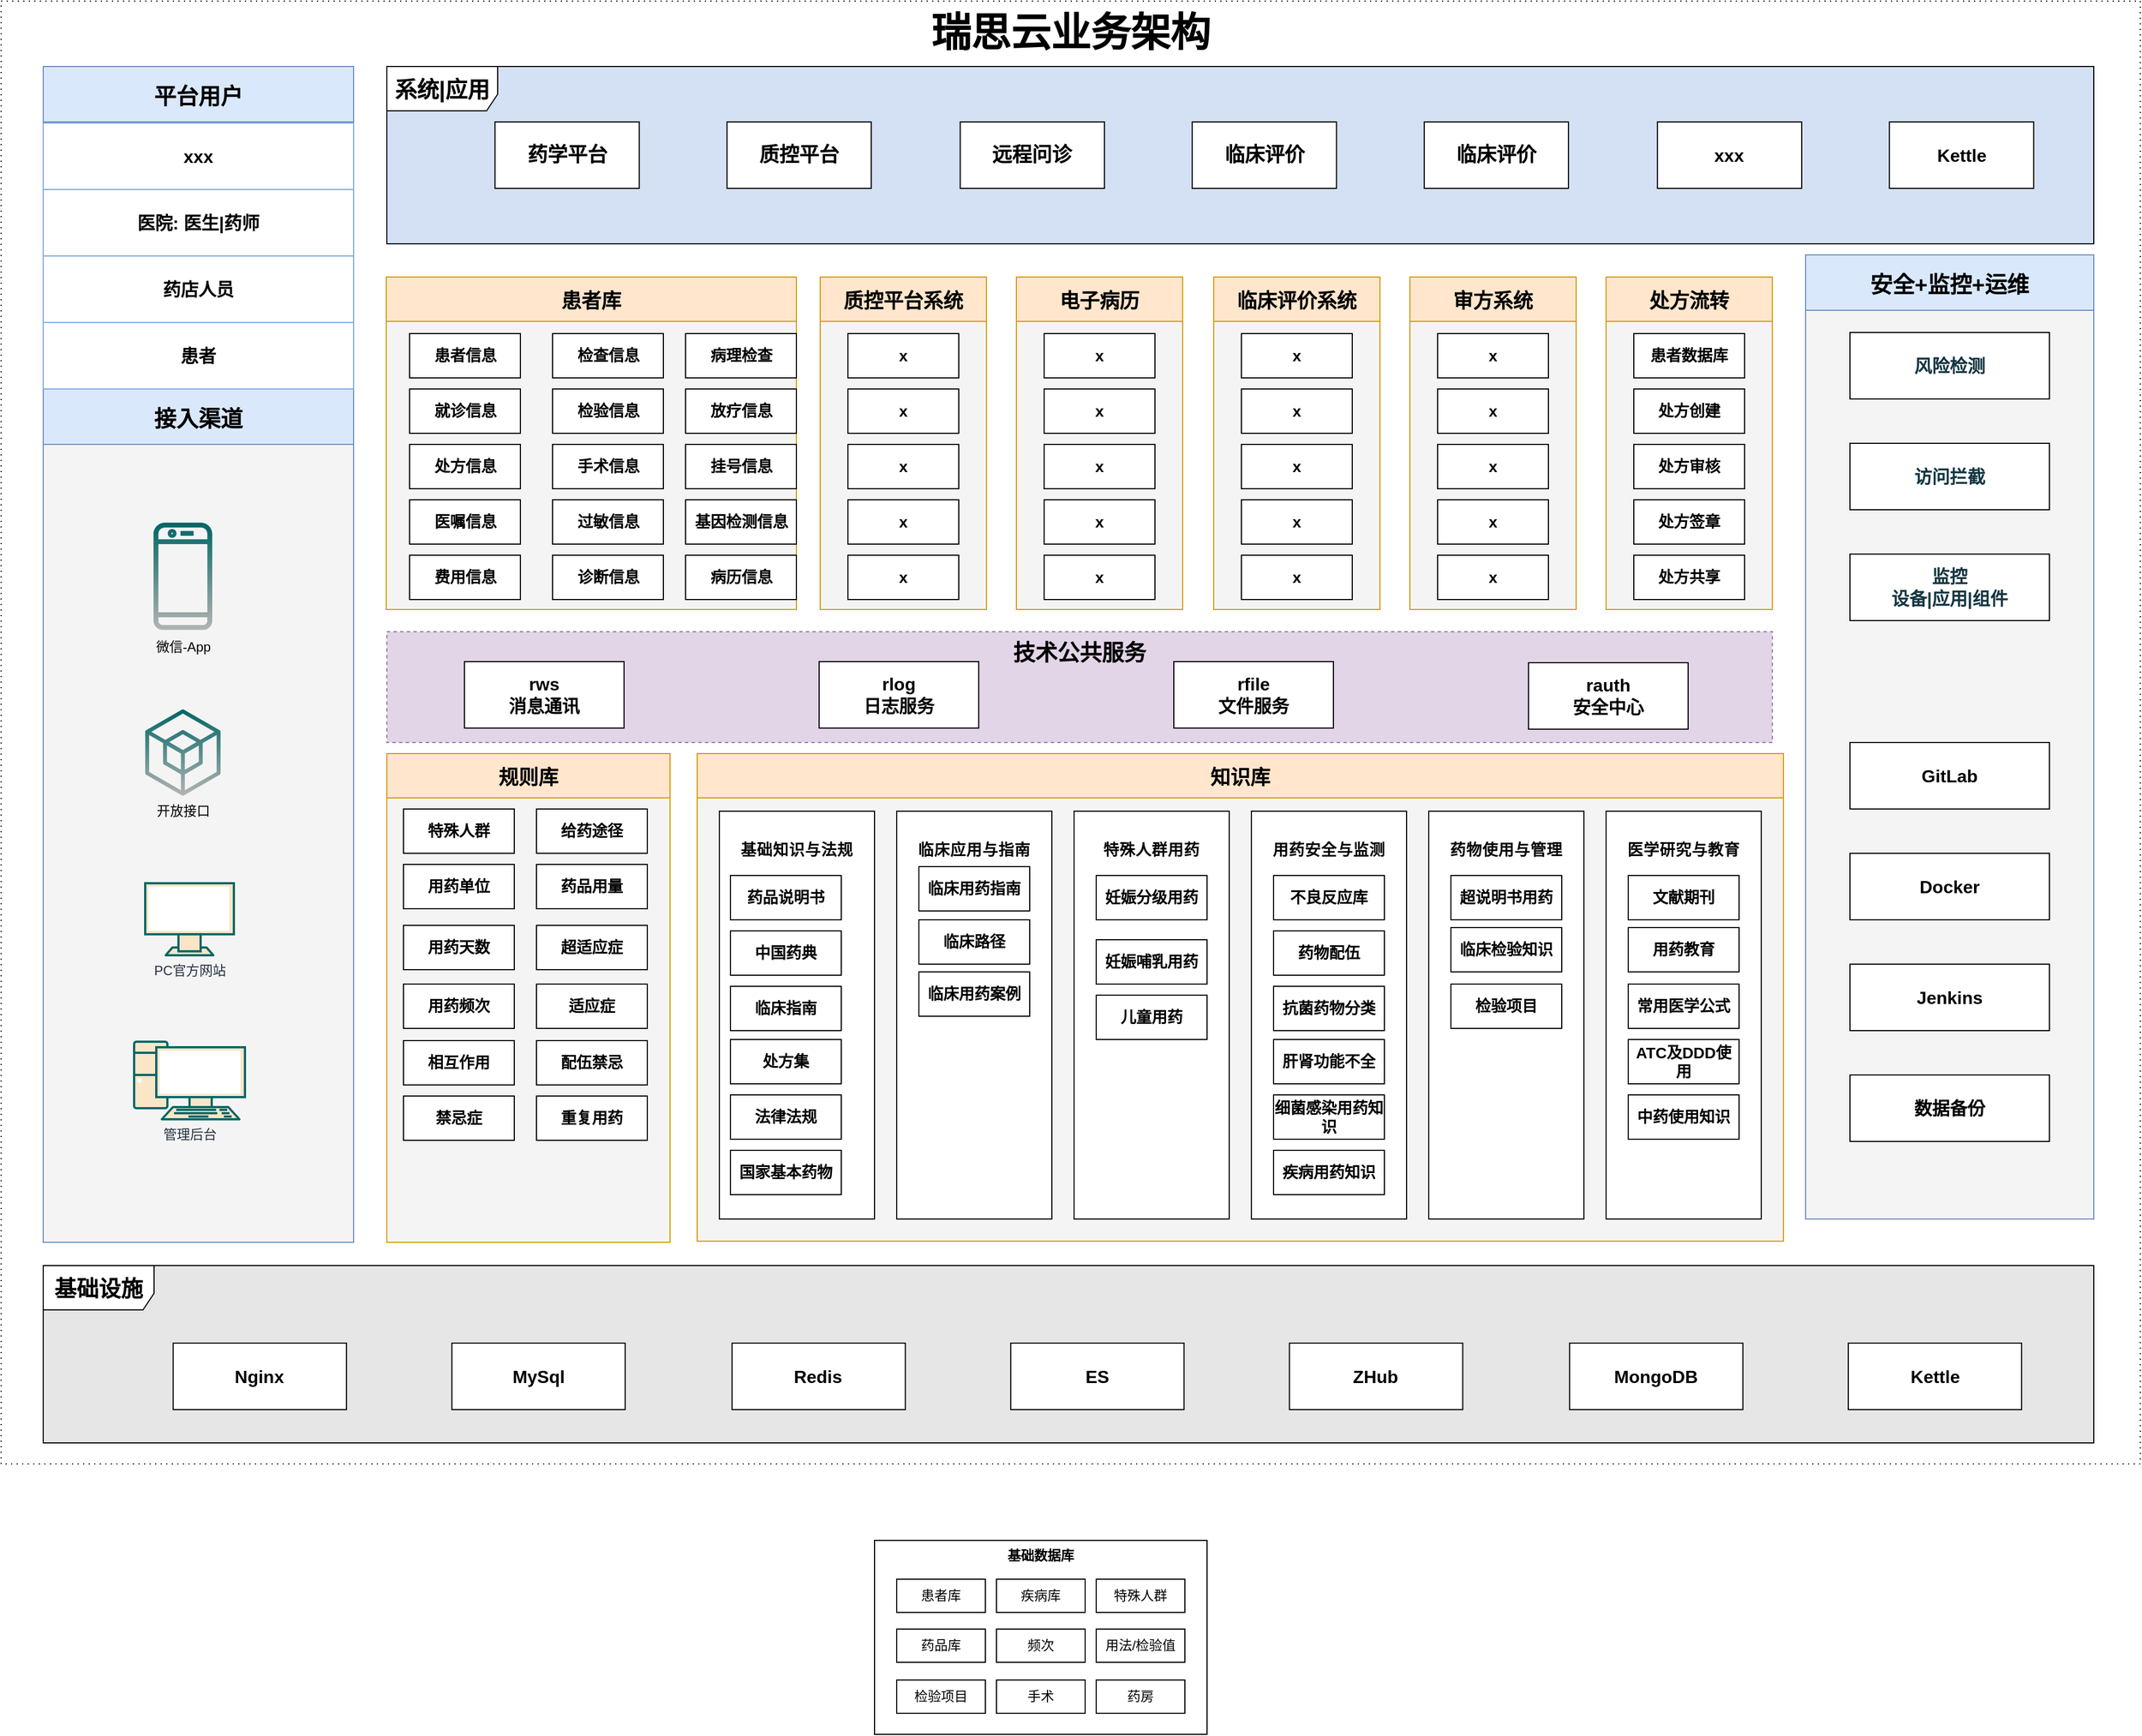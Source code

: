 <mxfile version="24.7.7">
  <diagram name="第 1 页" id="gpIHLKLEVWWJSvzPu31k">
    <mxGraphModel dx="870" dy="1195" grid="1" gridSize="10" guides="1" tooltips="1" connect="1" arrows="1" fold="1" page="1" pageScale="1" pageWidth="827" pageHeight="1169" math="0" shadow="0">
      <root>
        <mxCell id="0" />
        <mxCell id="1" parent="0" />
        <mxCell id="-22HzztCrq7GmQZzHRGp-93" value="" style="group" parent="1" vertex="1" connectable="0">
          <mxGeometry x="970" y="80" width="1930" height="1560" as="geometry" />
        </mxCell>
        <mxCell id="3K_oNV2d-IeETJ5J5liT-1" value="瑞思云业务架构" style="whiteSpace=wrap;html=1;fontSize=36;verticalAlign=top;dashed=1;dashPattern=1 4;fontStyle=1" parent="-22HzztCrq7GmQZzHRGp-93" vertex="1">
          <mxGeometry width="1930" height="1320" as="geometry" />
        </mxCell>
        <UserObject label="接入渠道" link="https://baidu.com" id="7oQJ4bdG35kOt4FpmPfC-34">
          <mxCell style="swimlane;fontSize=20;align=center;swimlaneFillColor=#f4f4f4;fillColor=#dae8fc;collapsible=0;startSize=50;strokeColor=#6c8ebf;fontStyle=1;container=0;" parent="-22HzztCrq7GmQZzHRGp-93" vertex="1">
            <mxGeometry x="38" y="350" width="280" height="770" as="geometry" />
          </mxCell>
        </UserObject>
        <mxCell id="7oQJ4bdG35kOt4FpmPfC-38" value="&lt;span style=&quot;color: rgb(35 , 47 , 62)&quot;&gt;管理后台&lt;/span&gt;" style="verticalAlign=top;verticalLabelPosition=bottom;labelPosition=center;align=center;html=1;outlineConnect=0;fillColor=#FAE5C7;strokeColor=#006666;gradientDirection=north;strokeWidth=2;shape=mxgraph.networks.pc;fontColor=#143642;" parent="7oQJ4bdG35kOt4FpmPfC-34" vertex="1">
          <mxGeometry x="82" y="589" width="100" height="70" as="geometry" />
        </mxCell>
        <mxCell id="7oQJ4bdG35kOt4FpmPfC-37" value="&lt;span style=&quot;color: rgb(35 , 47 , 62)&quot;&gt;PC官方网站&lt;/span&gt;" style="verticalAlign=top;verticalLabelPosition=bottom;labelPosition=center;align=center;html=1;outlineConnect=0;fillColor=#FAE5C7;strokeColor=#006666;gradientDirection=north;strokeWidth=2;shape=mxgraph.networks.monitor;fontColor=#143642;" parent="7oQJ4bdG35kOt4FpmPfC-34" vertex="1">
          <mxGeometry x="92" y="446" width="80" height="65" as="geometry" />
        </mxCell>
        <mxCell id="7oQJ4bdG35kOt4FpmPfC-36" value="开放接口" style="outlineConnect=0;fillColor=#006666;strokeColor=#666666;dashed=0;verticalLabelPosition=bottom;verticalAlign=top;align=center;html=1;fontSize=12;fontStyle=0;aspect=fixed;pointerEvents=1;shape=mxgraph.aws4.external_sdk;labelBackgroundColor=none;gradientColor=#b3b3b3;" parent="7oQJ4bdG35kOt4FpmPfC-34" vertex="1">
          <mxGeometry x="92" y="289" width="68" height="78" as="geometry" />
        </mxCell>
        <mxCell id="7oQJ4bdG35kOt4FpmPfC-35" value="微信-App" style="outlineConnect=0;strokeColor=#006666;fillColor=#006666;dashed=0;verticalLabelPosition=bottom;verticalAlign=top;align=center;fontSize=12;fontStyle=0;shape=mxgraph.aws4.mobile_client;labelBackgroundColor=none;html=1;gradientColor=#b3b3b3;" parent="7oQJ4bdG35kOt4FpmPfC-34" vertex="1">
          <mxGeometry x="99.5" y="119" width="53" height="100" as="geometry" />
        </mxCell>
        <UserObject label="基础数据库" id="3K_oNV2d-IeETJ5J5liT-101">
          <mxCell style="whiteSpace=wrap;html=1;fontStyle=1;verticalAlign=top;movable=1;resizable=1;rotatable=1;deletable=1;editable=1;locked=0;connectable=1;container=0;" parent="-22HzztCrq7GmQZzHRGp-93" vertex="1">
            <mxGeometry x="788" y="1389" width="300" height="175" as="geometry" />
          </mxCell>
        </UserObject>
        <UserObject label="药品库" id="3K_oNV2d-IeETJ5J5liT-102">
          <mxCell style="whiteSpace=wrap;html=1;movable=1;resizable=1;rotatable=1;deletable=1;editable=1;locked=0;connectable=1;container=0;" parent="-22HzztCrq7GmQZzHRGp-93" vertex="1">
            <mxGeometry x="808" y="1469" width="80" height="30" as="geometry" />
          </mxCell>
        </UserObject>
        <UserObject label="频次" id="3K_oNV2d-IeETJ5J5liT-103">
          <mxCell style="whiteSpace=wrap;html=1;movable=1;resizable=1;rotatable=1;deletable=1;editable=1;locked=0;connectable=1;container=0;" parent="-22HzztCrq7GmQZzHRGp-93" vertex="1">
            <mxGeometry x="898" y="1469" width="80" height="30" as="geometry" />
          </mxCell>
        </UserObject>
        <UserObject label="用法/检验值" id="3K_oNV2d-IeETJ5J5liT-104">
          <mxCell style="whiteSpace=wrap;html=1;movable=1;resizable=1;rotatable=1;deletable=1;editable=1;locked=0;connectable=1;container=0;" parent="-22HzztCrq7GmQZzHRGp-93" vertex="1">
            <mxGeometry x="988" y="1469" width="80" height="30" as="geometry" />
          </mxCell>
        </UserObject>
        <UserObject label="检验项目" id="3K_oNV2d-IeETJ5J5liT-105">
          <mxCell style="whiteSpace=wrap;html=1;movable=1;resizable=1;rotatable=1;deletable=1;editable=1;locked=0;connectable=1;container=0;" parent="-22HzztCrq7GmQZzHRGp-93" vertex="1">
            <mxGeometry x="808" y="1515" width="80" height="30" as="geometry" />
          </mxCell>
        </UserObject>
        <UserObject label="手术" id="3K_oNV2d-IeETJ5J5liT-106">
          <mxCell style="whiteSpace=wrap;html=1;movable=1;resizable=1;rotatable=1;deletable=1;editable=1;locked=0;connectable=1;container=0;" parent="-22HzztCrq7GmQZzHRGp-93" vertex="1">
            <mxGeometry x="898" y="1515" width="80" height="30" as="geometry" />
          </mxCell>
        </UserObject>
        <UserObject label="药房" id="3K_oNV2d-IeETJ5J5liT-107">
          <mxCell style="whiteSpace=wrap;html=1;movable=1;resizable=1;rotatable=1;deletable=1;editable=1;locked=0;connectable=1;container=0;" parent="-22HzztCrq7GmQZzHRGp-93" vertex="1">
            <mxGeometry x="988" y="1515" width="80" height="30" as="geometry" />
          </mxCell>
        </UserObject>
        <UserObject label="患者库" id="3K_oNV2d-IeETJ5J5liT-108">
          <mxCell style="whiteSpace=wrap;html=1;movable=1;resizable=1;rotatable=1;deletable=1;editable=1;locked=0;connectable=1;container=0;" parent="-22HzztCrq7GmQZzHRGp-93" vertex="1">
            <mxGeometry x="808" y="1424" width="80" height="30" as="geometry" />
          </mxCell>
        </UserObject>
        <UserObject label="疾病库" id="3K_oNV2d-IeETJ5J5liT-109">
          <mxCell style="whiteSpace=wrap;html=1;movable=1;resizable=1;rotatable=1;deletable=1;editable=1;locked=0;connectable=1;container=0;" parent="-22HzztCrq7GmQZzHRGp-93" vertex="1">
            <mxGeometry x="898" y="1424" width="80" height="30" as="geometry" />
          </mxCell>
        </UserObject>
        <UserObject label="特殊人群" id="3K_oNV2d-IeETJ5J5liT-110">
          <mxCell style="whiteSpace=wrap;html=1;movable=1;resizable=1;rotatable=1;deletable=1;editable=1;locked=0;connectable=1;container=0;" parent="-22HzztCrq7GmQZzHRGp-93" vertex="1">
            <mxGeometry x="988" y="1424" width="80" height="30" as="geometry" />
          </mxCell>
        </UserObject>
        <mxCell id="7oQJ4bdG35kOt4FpmPfC-3" value="" style="group" parent="-22HzztCrq7GmQZzHRGp-93" vertex="1" connectable="0">
          <mxGeometry x="38" y="1161" width="1850" height="160" as="geometry" />
        </mxCell>
        <mxCell id="3K_oNV2d-IeETJ5J5liT-62" value="&lt;b style=&quot;border-color: var(--border-color); text-align: left;&quot;&gt;&lt;font style=&quot;font-size: 20px;&quot;&gt;基础设施&lt;/font&gt;&lt;/b&gt;" style="shape=umlFrame;whiteSpace=wrap;html=1;pointerEvents=0;swimlaneFillColor=#E6E6E6;width=100;height=40;" parent="7oQJ4bdG35kOt4FpmPfC-3" vertex="1">
          <mxGeometry y="-20" width="1850.0" height="160" as="geometry" />
        </mxCell>
        <mxCell id="3K_oNV2d-IeETJ5J5liT-63" value="&lt;b style=&quot;border-color: var(--border-color); font-size: 16px;&quot;&gt;Nginx&lt;/b&gt;" style="whiteSpace=wrap;html=1;fontSize=16;" parent="7oQJ4bdG35kOt4FpmPfC-3" vertex="1">
          <mxGeometry x="117.254" y="50" width="156.338" height="60" as="geometry" />
        </mxCell>
        <mxCell id="3K_oNV2d-IeETJ5J5liT-64" value="MySql" style="whiteSpace=wrap;html=1;fontStyle=1;fontSize=16;" parent="7oQJ4bdG35kOt4FpmPfC-3" vertex="1">
          <mxGeometry x="368.697" y="50" width="156.338" height="60" as="geometry" />
        </mxCell>
        <mxCell id="3K_oNV2d-IeETJ5J5liT-65" value="&lt;b style=&quot;border-color: var(--border-color); font-size: 16px;&quot;&gt;Redis&lt;/b&gt;" style="whiteSpace=wrap;html=1;fontSize=16;" parent="7oQJ4bdG35kOt4FpmPfC-3" vertex="1">
          <mxGeometry x="621.444" y="50" width="156.338" height="60" as="geometry" />
        </mxCell>
        <mxCell id="3K_oNV2d-IeETJ5J5liT-66" value="ES" style="whiteSpace=wrap;html=1;fontStyle=1;fontSize=16;" parent="7oQJ4bdG35kOt4FpmPfC-3" vertex="1">
          <mxGeometry x="872.887" y="50" width="156.338" height="60" as="geometry" />
        </mxCell>
        <mxCell id="3K_oNV2d-IeETJ5J5liT-67" value="&lt;b style=&quot;border-color: var(--border-color); font-size: 16px;&quot;&gt;ZHub&lt;/b&gt;" style="whiteSpace=wrap;html=1;fontSize=16;" parent="7oQJ4bdG35kOt4FpmPfC-3" vertex="1">
          <mxGeometry x="1124.331" y="50" width="156.338" height="60" as="geometry" />
        </mxCell>
        <mxCell id="3K_oNV2d-IeETJ5J5liT-68" value="MongoDB" style="whiteSpace=wrap;html=1;fontStyle=1;fontSize=16;" parent="7oQJ4bdG35kOt4FpmPfC-3" vertex="1">
          <mxGeometry x="1377.077" y="50" width="156.338" height="60" as="geometry" />
        </mxCell>
        <mxCell id="3K_oNV2d-IeETJ5J5liT-69" value="Kettle" style="whiteSpace=wrap;html=1;fontStyle=1;fontSize=16;" parent="7oQJ4bdG35kOt4FpmPfC-3" vertex="1">
          <mxGeometry x="1628.521" y="50" width="156.338" height="60" as="geometry" />
        </mxCell>
        <mxCell id="7oQJ4bdG35kOt4FpmPfC-23" value="" style="group" parent="-22HzztCrq7GmQZzHRGp-93" vertex="1" connectable="0">
          <mxGeometry x="348" y="59" width="1540" height="160" as="geometry" />
        </mxCell>
        <mxCell id="7oQJ4bdG35kOt4FpmPfC-24" value="&lt;div style=&quot;text-align: left;&quot;&gt;&lt;b style=&quot;&quot;&gt;&lt;font style=&quot;font-size: 20px;&quot;&gt;系统|应用&lt;/font&gt;&lt;/b&gt;&lt;/div&gt;" style="shape=umlFrame;whiteSpace=wrap;html=1;pointerEvents=0;swimlaneFillColor=#D4E1F5;width=100;height=40;" parent="7oQJ4bdG35kOt4FpmPfC-23" vertex="1">
          <mxGeometry width="1540" height="160" as="geometry" />
        </mxCell>
        <mxCell id="7oQJ4bdG35kOt4FpmPfC-25" value="&lt;span style=&quot;font-size: 18px;&quot;&gt;药学平台&lt;/span&gt;" style="whiteSpace=wrap;html=1;fontSize=18;fontStyle=1" parent="7oQJ4bdG35kOt4FpmPfC-23" vertex="1">
          <mxGeometry x="97.606" y="50" width="130.141" height="60" as="geometry" />
        </mxCell>
        <mxCell id="7oQJ4bdG35kOt4FpmPfC-26" value="&lt;span style=&quot;font-size: 18px;&quot;&gt;质控平台&lt;/span&gt;" style="whiteSpace=wrap;html=1;fontStyle=1;fontSize=18;" parent="7oQJ4bdG35kOt4FpmPfC-23" vertex="1">
          <mxGeometry x="306.915" y="50" width="130.141" height="60" as="geometry" />
        </mxCell>
        <mxCell id="7oQJ4bdG35kOt4FpmPfC-27" value="&lt;span style=&quot;font-size: 18px;&quot;&gt;远程问诊&lt;/span&gt;" style="whiteSpace=wrap;html=1;fontSize=18;fontStyle=1" parent="7oQJ4bdG35kOt4FpmPfC-23" vertex="1">
          <mxGeometry x="517.31" y="50" width="130.141" height="60" as="geometry" />
        </mxCell>
        <mxCell id="7oQJ4bdG35kOt4FpmPfC-28" value="&lt;span style=&quot;font-size: 18px;&quot;&gt;临床评价&lt;/span&gt;" style="whiteSpace=wrap;html=1;fontStyle=1;fontSize=18;" parent="7oQJ4bdG35kOt4FpmPfC-23" vertex="1">
          <mxGeometry x="726.62" y="50" width="130.141" height="60" as="geometry" />
        </mxCell>
        <mxCell id="7oQJ4bdG35kOt4FpmPfC-29" value="&lt;span style=&quot;font-size: 18px;&quot;&gt;临床评价&lt;/span&gt;" style="whiteSpace=wrap;html=1;fontSize=18;fontStyle=1" parent="7oQJ4bdG35kOt4FpmPfC-23" vertex="1">
          <mxGeometry x="935.93" y="50" width="130.141" height="60" as="geometry" />
        </mxCell>
        <mxCell id="7oQJ4bdG35kOt4FpmPfC-30" value="xxx" style="whiteSpace=wrap;html=1;fontStyle=1;fontSize=16;" parent="7oQJ4bdG35kOt4FpmPfC-23" vertex="1">
          <mxGeometry x="1146.324" y="50" width="130.141" height="60" as="geometry" />
        </mxCell>
        <mxCell id="7oQJ4bdG35kOt4FpmPfC-31" value="Kettle" style="whiteSpace=wrap;html=1;fontStyle=1;fontSize=16;" parent="7oQJ4bdG35kOt4FpmPfC-23" vertex="1">
          <mxGeometry x="1355.634" y="50" width="130.141" height="60" as="geometry" />
        </mxCell>
        <mxCell id="7oQJ4bdG35kOt4FpmPfC-44" value="" style="group" parent="-22HzztCrq7GmQZzHRGp-93" vertex="1" connectable="0">
          <mxGeometry x="38" y="59" width="280" height="291" as="geometry" />
        </mxCell>
        <UserObject label="平台用户" link="https://baidu.com" id="7oQJ4bdG35kOt4FpmPfC-39">
          <mxCell style="swimlane;fontSize=20;align=center;swimlaneFillColor=#f4f4f4;fillColor=#dae8fc;collapsible=0;startSize=50;strokeColor=#6c8ebf;fontStyle=1" parent="7oQJ4bdG35kOt4FpmPfC-44" vertex="1">
            <mxGeometry width="280" height="291" as="geometry" />
          </mxCell>
        </UserObject>
        <mxCell id="7oQJ4bdG35kOt4FpmPfC-5" value="医院: 医生|药师" style="whiteSpace=wrap;html=1;fontStyle=1;fontSize=16;strokeColor=#7EA6E0;" parent="7oQJ4bdG35kOt4FpmPfC-44" vertex="1">
          <mxGeometry y="111" width="280" height="60" as="geometry" />
        </mxCell>
        <mxCell id="7oQJ4bdG35kOt4FpmPfC-6" value="药店人员" style="whiteSpace=wrap;html=1;fontStyle=1;fontSize=16;strokeColor=#7EA6E0;" parent="7oQJ4bdG35kOt4FpmPfC-44" vertex="1">
          <mxGeometry y="171" width="280" height="60" as="geometry" />
        </mxCell>
        <mxCell id="7oQJ4bdG35kOt4FpmPfC-7" value="患者" style="whiteSpace=wrap;html=1;fontStyle=1;fontSize=16;strokeColor=#7EA6E0;" parent="7oQJ4bdG35kOt4FpmPfC-44" vertex="1">
          <mxGeometry y="231" width="280" height="60" as="geometry" />
        </mxCell>
        <mxCell id="7oQJ4bdG35kOt4FpmPfC-8" value="xxx" style="whiteSpace=wrap;html=1;fontStyle=1;fontSize=16;strokeColor=#7EA6E0;" parent="7oQJ4bdG35kOt4FpmPfC-44" vertex="1">
          <mxGeometry y="51" width="280" height="60" as="geometry" />
        </mxCell>
        <mxCell id="SIpfl7NKByW21zQpW2tj-8" value="" style="group" parent="-22HzztCrq7GmQZzHRGp-93" vertex="1" connectable="0">
          <mxGeometry x="1628" y="229" width="260" height="870" as="geometry" />
        </mxCell>
        <UserObject label="安全+监控+运维" link="https://baidu.com" id="7oQJ4bdG35kOt4FpmPfC-45">
          <mxCell style="swimlane;fontSize=20;align=center;swimlaneFillColor=#f4f4f4;fillColor=#dae8fc;collapsible=0;startSize=50;strokeColor=#6c8ebf;fontStyle=1;container=0;" parent="SIpfl7NKByW21zQpW2tj-8" vertex="1">
            <mxGeometry width="260" height="870" as="geometry" />
          </mxCell>
        </UserObject>
        <mxCell id="3K_oNV2d-IeETJ5J5liT-84" value="GitLab" style="whiteSpace=wrap;html=1;fontStyle=1;fontSize=16;" parent="7oQJ4bdG35kOt4FpmPfC-45" vertex="1">
          <mxGeometry x="40" y="440" width="180" height="60" as="geometry" />
        </mxCell>
        <mxCell id="3K_oNV2d-IeETJ5J5liT-85" value="Docker" style="whiteSpace=wrap;html=1;fontStyle=1;fontSize=16;" parent="7oQJ4bdG35kOt4FpmPfC-45" vertex="1">
          <mxGeometry x="40" y="540" width="180" height="60" as="geometry" />
        </mxCell>
        <mxCell id="3K_oNV2d-IeETJ5J5liT-86" value="Jenkins" style="whiteSpace=wrap;html=1;fontStyle=1;fontSize=16;" parent="7oQJ4bdG35kOt4FpmPfC-45" vertex="1">
          <mxGeometry x="40" y="640" width="180" height="60" as="geometry" />
        </mxCell>
        <mxCell id="7oQJ4bdG35kOt4FpmPfC-52" value="数据备份" style="whiteSpace=wrap;html=1;align=center;rounded=0;shadow=0;glass=0;strokeColor=default;fillColor=default;fontColor=default;verticalAlign=middle;fontFamily=Helvetica;fontSize=16;fontStyle=1" parent="7oQJ4bdG35kOt4FpmPfC-45" vertex="1">
          <mxGeometry x="40" y="740" width="180" height="60" as="geometry" />
        </mxCell>
        <mxCell id="SIpfl7NKByW21zQpW2tj-1" value="&lt;font style=&quot;font-size: 16px;&quot;&gt;&lt;span style=&quot;color: rgb(20, 54, 66); font-size: 16px;&quot;&gt;&lt;span style=&quot;font-size: 16px;&quot;&gt;监控&lt;/span&gt;&lt;/span&gt;&lt;br style=&quot;color: rgb(20, 54, 66); font-size: 16px;&quot;&gt;&lt;span style=&quot;color: rgb(20, 54, 66); font-size: 16px;&quot;&gt;设备|应用|组件&lt;/span&gt;&lt;/font&gt;" style="whiteSpace=wrap;html=1;fontSize=16;fontStyle=1" parent="SIpfl7NKByW21zQpW2tj-8" vertex="1">
          <mxGeometry x="40" y="270" width="180" height="60" as="geometry" />
        </mxCell>
        <mxCell id="SIpfl7NKByW21zQpW2tj-4" value="&lt;font color=&quot;#143642&quot; style=&quot;font-size: 16px;&quot;&gt;&lt;span style=&quot;font-size: 16px;&quot;&gt;&lt;span style=&quot;font-size: 16px;&quot;&gt;风险检测&lt;br style=&quot;font-size: 16px;&quot;&gt;&lt;/span&gt;&lt;/span&gt;&lt;/font&gt;" style="whiteSpace=wrap;html=1;fontSize=16;fontStyle=1" parent="SIpfl7NKByW21zQpW2tj-8" vertex="1">
          <mxGeometry x="40" y="70" width="180" height="60" as="geometry" />
        </mxCell>
        <mxCell id="SIpfl7NKByW21zQpW2tj-5" value="&lt;span style=&quot;color: rgb(20, 54, 66); font-size: 16px;&quot;&gt;&lt;font style=&quot;font-size: 16px;&quot;&gt;&lt;span style=&quot;font-size: 16px;&quot;&gt;访问拦截&lt;/span&gt;&lt;br style=&quot;font-size: 16px;&quot;&gt;&lt;/font&gt;&lt;/span&gt;" style="whiteSpace=wrap;html=1;fontSize=16;fontStyle=1" parent="SIpfl7NKByW21zQpW2tj-8" vertex="1">
          <mxGeometry x="40" y="170" width="180" height="60" as="geometry" />
        </mxCell>
        <UserObject label="患者库" id="-22HzztCrq7GmQZzHRGp-7">
          <mxCell style="swimlane;fontSize=18;align=center;swimlaneFillColor=#f4f4f4;fillColor=#ffe6cc;collapsible=0;startSize=40;strokeColor=#d79b00;fontStyle=1;container=0;" parent="-22HzztCrq7GmQZzHRGp-93" vertex="1">
            <mxGeometry x="347.5" y="249" width="370" height="300" as="geometry" />
          </mxCell>
        </UserObject>
        <mxCell id="3K_oNV2d-IeETJ5J5liT-127" value="患者信息" style="whiteSpace=wrap;html=1;fontSize=14;fontStyle=1;container=0;" parent="-22HzztCrq7GmQZzHRGp-93" vertex="1">
          <mxGeometry x="368.5" y="300" width="100" height="40" as="geometry" />
        </mxCell>
        <mxCell id="3K_oNV2d-IeETJ5J5liT-132" value="检查信息" style="whiteSpace=wrap;html=1;fontSize=14;fontStyle=1;container=0;" parent="-22HzztCrq7GmQZzHRGp-93" vertex="1">
          <mxGeometry x="497.5" y="300" width="100" height="40" as="geometry" />
        </mxCell>
        <mxCell id="3K_oNV2d-IeETJ5J5liT-137" value="病理检查" style="whiteSpace=wrap;html=1;fontSize=14;fontStyle=1;container=0;" parent="-22HzztCrq7GmQZzHRGp-93" vertex="1">
          <mxGeometry x="617.5" y="300" width="100" height="40" as="geometry" />
        </mxCell>
        <mxCell id="3K_oNV2d-IeETJ5J5liT-128" value="就诊信息" style="whiteSpace=wrap;html=1;fontSize=14;fontStyle=1;container=0;" parent="-22HzztCrq7GmQZzHRGp-93" vertex="1">
          <mxGeometry x="368.5" y="350" width="100" height="40" as="geometry" />
        </mxCell>
        <mxCell id="3K_oNV2d-IeETJ5J5liT-133" value="检验信息" style="whiteSpace=wrap;html=1;fontSize=14;fontStyle=1;container=0;" parent="-22HzztCrq7GmQZzHRGp-93" vertex="1">
          <mxGeometry x="497.5" y="350" width="100" height="40" as="geometry" />
        </mxCell>
        <mxCell id="3K_oNV2d-IeETJ5J5liT-138" value="放疗信息" style="whiteSpace=wrap;html=1;fontSize=14;fontStyle=1;container=0;" parent="-22HzztCrq7GmQZzHRGp-93" vertex="1">
          <mxGeometry x="617.5" y="350" width="100" height="40" as="geometry" />
        </mxCell>
        <mxCell id="3K_oNV2d-IeETJ5J5liT-130" value="处方信息" style="whiteSpace=wrap;html=1;fontSize=14;fontStyle=1;container=0;" parent="-22HzztCrq7GmQZzHRGp-93" vertex="1">
          <mxGeometry x="368.5" y="400" width="100" height="40" as="geometry" />
        </mxCell>
        <mxCell id="3K_oNV2d-IeETJ5J5liT-135" value="手术信息" style="whiteSpace=wrap;html=1;fontSize=14;fontStyle=1;container=0;" parent="-22HzztCrq7GmQZzHRGp-93" vertex="1">
          <mxGeometry x="497.5" y="400" width="100" height="40" as="geometry" />
        </mxCell>
        <mxCell id="3K_oNV2d-IeETJ5J5liT-140" value="挂号信息" style="whiteSpace=wrap;html=1;fontSize=14;fontStyle=1;container=0;" parent="-22HzztCrq7GmQZzHRGp-93" vertex="1">
          <mxGeometry x="617.5" y="400" width="100" height="40" as="geometry" />
        </mxCell>
        <mxCell id="3K_oNV2d-IeETJ5J5liT-129" value="医嘱信息" style="whiteSpace=wrap;html=1;fontSize=14;fontStyle=1;container=0;" parent="-22HzztCrq7GmQZzHRGp-93" vertex="1">
          <mxGeometry x="368.5" y="450" width="100" height="40" as="geometry" />
        </mxCell>
        <mxCell id="3K_oNV2d-IeETJ5J5liT-134" value="过敏信息" style="whiteSpace=wrap;html=1;fontSize=14;fontStyle=1;container=0;" parent="-22HzztCrq7GmQZzHRGp-93" vertex="1">
          <mxGeometry x="497.5" y="450" width="100" height="40" as="geometry" />
        </mxCell>
        <mxCell id="3K_oNV2d-IeETJ5J5liT-139" value="基因检测信息" style="whiteSpace=wrap;html=1;fontSize=14;fontStyle=1;container=0;" parent="-22HzztCrq7GmQZzHRGp-93" vertex="1">
          <mxGeometry x="617.5" y="450" width="100" height="40" as="geometry" />
        </mxCell>
        <mxCell id="3K_oNV2d-IeETJ5J5liT-141" value="病历信息" style="whiteSpace=wrap;html=1;fontSize=14;fontStyle=1;container=0;" parent="-22HzztCrq7GmQZzHRGp-93" vertex="1">
          <mxGeometry x="617.5" y="500" width="100" height="40" as="geometry" />
        </mxCell>
        <mxCell id="3K_oNV2d-IeETJ5J5liT-136" value="诊断信息" style="whiteSpace=wrap;html=1;fontSize=14;fontStyle=1;container=0;" parent="-22HzztCrq7GmQZzHRGp-93" vertex="1">
          <mxGeometry x="497.5" y="500" width="100" height="40" as="geometry" />
        </mxCell>
        <mxCell id="3K_oNV2d-IeETJ5J5liT-131" value="费用信息" style="whiteSpace=wrap;html=1;fontSize=14;fontStyle=1;container=0;" parent="-22HzztCrq7GmQZzHRGp-93" vertex="1">
          <mxGeometry x="368.5" y="500" width="100" height="40" as="geometry" />
        </mxCell>
        <mxCell id="-22HzztCrq7GmQZzHRGp-19" value="" style="group" parent="-22HzztCrq7GmQZzHRGp-93" vertex="1" connectable="0">
          <mxGeometry x="739.0" y="249" width="150" height="300" as="geometry" />
        </mxCell>
        <UserObject label="质控平台系统" id="-22HzztCrq7GmQZzHRGp-13">
          <mxCell style="swimlane;fontSize=18;align=center;swimlaneFillColor=#f4f4f4;fillColor=#ffe6cc;collapsible=0;startSize=40;strokeColor=#d79b00;fontStyle=1;container=0;" parent="-22HzztCrq7GmQZzHRGp-19" vertex="1">
            <mxGeometry width="150" height="300" as="geometry" />
          </mxCell>
        </UserObject>
        <mxCell id="-22HzztCrq7GmQZzHRGp-14" value="x" style="whiteSpace=wrap;html=1;fontSize=14;fontStyle=1;container=0;" parent="-22HzztCrq7GmQZzHRGp-19" vertex="1">
          <mxGeometry x="25" y="51" width="100" height="40" as="geometry" />
        </mxCell>
        <mxCell id="-22HzztCrq7GmQZzHRGp-15" value="x" style="whiteSpace=wrap;html=1;fontSize=14;fontStyle=1;container=0;" parent="-22HzztCrq7GmQZzHRGp-19" vertex="1">
          <mxGeometry x="25" y="101" width="100" height="40" as="geometry" />
        </mxCell>
        <mxCell id="-22HzztCrq7GmQZzHRGp-16" value="x" style="whiteSpace=wrap;html=1;fontSize=14;fontStyle=1;container=0;" parent="-22HzztCrq7GmQZzHRGp-19" vertex="1">
          <mxGeometry x="25" y="201" width="100" height="40" as="geometry" />
        </mxCell>
        <mxCell id="-22HzztCrq7GmQZzHRGp-17" value="x" style="whiteSpace=wrap;html=1;fontSize=14;fontStyle=1;container=0;" parent="-22HzztCrq7GmQZzHRGp-19" vertex="1">
          <mxGeometry x="25" y="151" width="100" height="40" as="geometry" />
        </mxCell>
        <mxCell id="-22HzztCrq7GmQZzHRGp-18" value="x" style="whiteSpace=wrap;html=1;fontSize=14;fontStyle=1;container=0;" parent="-22HzztCrq7GmQZzHRGp-19" vertex="1">
          <mxGeometry x="25" y="251" width="100" height="40" as="geometry" />
        </mxCell>
        <mxCell id="-22HzztCrq7GmQZzHRGp-20" value="" style="group" parent="-22HzztCrq7GmQZzHRGp-93" vertex="1" connectable="0">
          <mxGeometry x="916" y="249" width="150" height="300" as="geometry" />
        </mxCell>
        <UserObject label="电子病历" id="-22HzztCrq7GmQZzHRGp-21">
          <mxCell style="swimlane;fontSize=18;align=center;swimlaneFillColor=#f4f4f4;fillColor=#ffe6cc;collapsible=0;startSize=40;strokeColor=#d79b00;fontStyle=1;container=0;" parent="-22HzztCrq7GmQZzHRGp-20" vertex="1">
            <mxGeometry width="150" height="300" as="geometry" />
          </mxCell>
        </UserObject>
        <mxCell id="-22HzztCrq7GmQZzHRGp-22" value="x" style="whiteSpace=wrap;html=1;fontSize=14;fontStyle=1;container=0;" parent="-22HzztCrq7GmQZzHRGp-20" vertex="1">
          <mxGeometry x="25" y="51" width="100" height="40" as="geometry" />
        </mxCell>
        <mxCell id="-22HzztCrq7GmQZzHRGp-23" value="x" style="whiteSpace=wrap;html=1;fontSize=14;fontStyle=1;container=0;" parent="-22HzztCrq7GmQZzHRGp-20" vertex="1">
          <mxGeometry x="25" y="101" width="100" height="40" as="geometry" />
        </mxCell>
        <mxCell id="-22HzztCrq7GmQZzHRGp-24" value="x" style="whiteSpace=wrap;html=1;fontSize=14;fontStyle=1;container=0;" parent="-22HzztCrq7GmQZzHRGp-20" vertex="1">
          <mxGeometry x="25" y="201" width="100" height="40" as="geometry" />
        </mxCell>
        <mxCell id="-22HzztCrq7GmQZzHRGp-25" value="x" style="whiteSpace=wrap;html=1;fontSize=14;fontStyle=1;container=0;" parent="-22HzztCrq7GmQZzHRGp-20" vertex="1">
          <mxGeometry x="25" y="151" width="100" height="40" as="geometry" />
        </mxCell>
        <mxCell id="-22HzztCrq7GmQZzHRGp-26" value="x" style="whiteSpace=wrap;html=1;fontSize=14;fontStyle=1;container=0;" parent="-22HzztCrq7GmQZzHRGp-20" vertex="1">
          <mxGeometry x="25" y="251" width="100" height="40" as="geometry" />
        </mxCell>
        <mxCell id="-22HzztCrq7GmQZzHRGp-27" value="" style="group" parent="-22HzztCrq7GmQZzHRGp-93" vertex="1" connectable="0">
          <mxGeometry x="1094" y="249" width="150" height="300" as="geometry" />
        </mxCell>
        <UserObject label="临床评价系统" id="-22HzztCrq7GmQZzHRGp-28">
          <mxCell style="swimlane;fontSize=18;align=center;swimlaneFillColor=#f4f4f4;fillColor=#ffe6cc;collapsible=0;startSize=40;strokeColor=#d79b00;fontStyle=1;container=0;" parent="-22HzztCrq7GmQZzHRGp-27" vertex="1">
            <mxGeometry width="150" height="300" as="geometry" />
          </mxCell>
        </UserObject>
        <mxCell id="-22HzztCrq7GmQZzHRGp-29" value="x" style="whiteSpace=wrap;html=1;fontSize=14;fontStyle=1;container=0;" parent="-22HzztCrq7GmQZzHRGp-27" vertex="1">
          <mxGeometry x="25" y="51" width="100" height="40" as="geometry" />
        </mxCell>
        <mxCell id="-22HzztCrq7GmQZzHRGp-30" value="x" style="whiteSpace=wrap;html=1;fontSize=14;fontStyle=1;container=0;" parent="-22HzztCrq7GmQZzHRGp-27" vertex="1">
          <mxGeometry x="25" y="101" width="100" height="40" as="geometry" />
        </mxCell>
        <mxCell id="-22HzztCrq7GmQZzHRGp-31" value="x" style="whiteSpace=wrap;html=1;fontSize=14;fontStyle=1;container=0;" parent="-22HzztCrq7GmQZzHRGp-27" vertex="1">
          <mxGeometry x="25" y="201" width="100" height="40" as="geometry" />
        </mxCell>
        <mxCell id="-22HzztCrq7GmQZzHRGp-32" value="x" style="whiteSpace=wrap;html=1;fontSize=14;fontStyle=1;container=0;" parent="-22HzztCrq7GmQZzHRGp-27" vertex="1">
          <mxGeometry x="25" y="151" width="100" height="40" as="geometry" />
        </mxCell>
        <mxCell id="-22HzztCrq7GmQZzHRGp-33" value="x" style="whiteSpace=wrap;html=1;fontSize=14;fontStyle=1;container=0;" parent="-22HzztCrq7GmQZzHRGp-27" vertex="1">
          <mxGeometry x="25" y="251" width="100" height="40" as="geometry" />
        </mxCell>
        <mxCell id="-22HzztCrq7GmQZzHRGp-43" value="" style="group" parent="-22HzztCrq7GmQZzHRGp-93" vertex="1" connectable="0">
          <mxGeometry x="1448.0" y="249" width="150" height="300" as="geometry" />
        </mxCell>
        <UserObject label="处方流转" id="-22HzztCrq7GmQZzHRGp-44">
          <mxCell style="swimlane;fontSize=18;align=center;swimlaneFillColor=#f4f4f4;fillColor=#ffe6cc;collapsible=0;startSize=40;strokeColor=#d79b00;fontStyle=1;container=0;" parent="-22HzztCrq7GmQZzHRGp-43" vertex="1">
            <mxGeometry width="150" height="300" as="geometry" />
          </mxCell>
        </UserObject>
        <mxCell id="-22HzztCrq7GmQZzHRGp-45" value="患者数据库" style="whiteSpace=wrap;html=1;fontSize=14;fontStyle=1;container=0;" parent="-22HzztCrq7GmQZzHRGp-43" vertex="1">
          <mxGeometry x="25" y="51" width="100" height="40" as="geometry" />
        </mxCell>
        <mxCell id="-22HzztCrq7GmQZzHRGp-46" value="处方创建" style="whiteSpace=wrap;html=1;fontSize=14;fontStyle=1;container=0;" parent="-22HzztCrq7GmQZzHRGp-43" vertex="1">
          <mxGeometry x="25" y="101" width="100" height="40" as="geometry" />
        </mxCell>
        <mxCell id="-22HzztCrq7GmQZzHRGp-47" value="处方签章" style="whiteSpace=wrap;html=1;fontSize=14;fontStyle=1;container=0;" parent="-22HzztCrq7GmQZzHRGp-43" vertex="1">
          <mxGeometry x="25" y="201" width="100" height="40" as="geometry" />
        </mxCell>
        <mxCell id="-22HzztCrq7GmQZzHRGp-48" value="处方审核" style="whiteSpace=wrap;html=1;fontSize=14;fontStyle=1;container=0;" parent="-22HzztCrq7GmQZzHRGp-43" vertex="1">
          <mxGeometry x="25" y="151" width="100" height="40" as="geometry" />
        </mxCell>
        <mxCell id="-22HzztCrq7GmQZzHRGp-49" value="处方共享" style="whiteSpace=wrap;html=1;fontSize=14;fontStyle=1;container=0;" parent="-22HzztCrq7GmQZzHRGp-43" vertex="1">
          <mxGeometry x="25" y="251" width="100" height="40" as="geometry" />
        </mxCell>
        <mxCell id="-22HzztCrq7GmQZzHRGp-51" value="" style="group" parent="-22HzztCrq7GmQZzHRGp-93" vertex="1" connectable="0">
          <mxGeometry x="1271" y="249" width="150" height="300" as="geometry" />
        </mxCell>
        <UserObject label="审方系统" id="-22HzztCrq7GmQZzHRGp-52">
          <mxCell style="swimlane;fontSize=18;align=center;swimlaneFillColor=#f4f4f4;fillColor=#ffe6cc;collapsible=0;startSize=40;strokeColor=#d79b00;fontStyle=1;container=0;" parent="-22HzztCrq7GmQZzHRGp-51" vertex="1">
            <mxGeometry width="150" height="300" as="geometry" />
          </mxCell>
        </UserObject>
        <mxCell id="-22HzztCrq7GmQZzHRGp-53" value="x" style="whiteSpace=wrap;html=1;fontSize=14;fontStyle=1;container=0;" parent="-22HzztCrq7GmQZzHRGp-51" vertex="1">
          <mxGeometry x="25" y="51" width="100" height="40" as="geometry" />
        </mxCell>
        <mxCell id="-22HzztCrq7GmQZzHRGp-54" value="x" style="whiteSpace=wrap;html=1;fontSize=14;fontStyle=1;container=0;" parent="-22HzztCrq7GmQZzHRGp-51" vertex="1">
          <mxGeometry x="25" y="101" width="100" height="40" as="geometry" />
        </mxCell>
        <mxCell id="-22HzztCrq7GmQZzHRGp-55" value="x" style="whiteSpace=wrap;html=1;fontSize=14;fontStyle=1;container=0;" parent="-22HzztCrq7GmQZzHRGp-51" vertex="1">
          <mxGeometry x="25" y="201" width="100" height="40" as="geometry" />
        </mxCell>
        <mxCell id="-22HzztCrq7GmQZzHRGp-56" value="x" style="whiteSpace=wrap;html=1;fontSize=14;fontStyle=1;container=0;" parent="-22HzztCrq7GmQZzHRGp-51" vertex="1">
          <mxGeometry x="25" y="151" width="100" height="40" as="geometry" />
        </mxCell>
        <mxCell id="-22HzztCrq7GmQZzHRGp-57" value="x" style="whiteSpace=wrap;html=1;fontSize=14;fontStyle=1;container=0;" parent="-22HzztCrq7GmQZzHRGp-51" vertex="1">
          <mxGeometry x="25" y="251" width="100" height="40" as="geometry" />
        </mxCell>
        <UserObject label="规则库" id="-22HzztCrq7GmQZzHRGp-58">
          <mxCell style="swimlane;fontSize=18;align=center;swimlaneFillColor=#f4f4f4;fillColor=#ffe6cc;collapsible=0;startSize=40;strokeColor=#d79b00;fontStyle=1;container=0;" parent="-22HzztCrq7GmQZzHRGp-93" vertex="1">
            <mxGeometry x="348" y="679" width="255.5" height="441" as="geometry" />
          </mxCell>
        </UserObject>
        <mxCell id="-22HzztCrq7GmQZzHRGp-59" value="特殊人群" style="whiteSpace=wrap;html=1;fontStyle=1;fontSize=14;container=0;" parent="-22HzztCrq7GmQZzHRGp-93" vertex="1">
          <mxGeometry x="363" y="729" width="100" height="40" as="geometry" />
        </mxCell>
        <mxCell id="-22HzztCrq7GmQZzHRGp-60" value="用药单位" style="whiteSpace=wrap;html=1;fontStyle=1;fontSize=14;container=0;" parent="-22HzztCrq7GmQZzHRGp-93" vertex="1">
          <mxGeometry x="363" y="779" width="100" height="40" as="geometry" />
        </mxCell>
        <mxCell id="-22HzztCrq7GmQZzHRGp-61" value="用药天数" style="whiteSpace=wrap;html=1;fontStyle=1;fontSize=14;container=0;" parent="-22HzztCrq7GmQZzHRGp-93" vertex="1">
          <mxGeometry x="363" y="834" width="100" height="40" as="geometry" />
        </mxCell>
        <mxCell id="-22HzztCrq7GmQZzHRGp-62" value="用药频次" style="whiteSpace=wrap;html=1;fontStyle=1;fontSize=14;container=0;" parent="-22HzztCrq7GmQZzHRGp-93" vertex="1">
          <mxGeometry x="363" y="887" width="100" height="40" as="geometry" />
        </mxCell>
        <mxCell id="-22HzztCrq7GmQZzHRGp-63" value="相互作用" style="whiteSpace=wrap;html=1;fontStyle=1;fontSize=14;container=0;" parent="-22HzztCrq7GmQZzHRGp-93" vertex="1">
          <mxGeometry x="363" y="938" width="100" height="40" as="geometry" />
        </mxCell>
        <mxCell id="-22HzztCrq7GmQZzHRGp-64" value="禁忌症" style="whiteSpace=wrap;html=1;fontStyle=1;fontSize=14;container=0;" parent="-22HzztCrq7GmQZzHRGp-93" vertex="1">
          <mxGeometry x="363" y="988" width="100" height="40" as="geometry" />
        </mxCell>
        <mxCell id="-22HzztCrq7GmQZzHRGp-65" value="给药途径" style="whiteSpace=wrap;html=1;fontStyle=1;fontSize=14;container=0;" parent="-22HzztCrq7GmQZzHRGp-93" vertex="1">
          <mxGeometry x="483" y="729" width="100" height="40" as="geometry" />
        </mxCell>
        <mxCell id="-22HzztCrq7GmQZzHRGp-66" value="药品用量" style="whiteSpace=wrap;html=1;fontStyle=1;fontSize=14;container=0;" parent="-22HzztCrq7GmQZzHRGp-93" vertex="1">
          <mxGeometry x="483" y="779" width="100" height="40" as="geometry" />
        </mxCell>
        <mxCell id="-22HzztCrq7GmQZzHRGp-67" value="超适应症" style="whiteSpace=wrap;html=1;fontStyle=1;fontSize=14;container=0;" parent="-22HzztCrq7GmQZzHRGp-93" vertex="1">
          <mxGeometry x="483" y="834" width="100" height="40" as="geometry" />
        </mxCell>
        <mxCell id="-22HzztCrq7GmQZzHRGp-68" value="适应症" style="whiteSpace=wrap;html=1;fontStyle=1;fontSize=14;container=0;" parent="-22HzztCrq7GmQZzHRGp-93" vertex="1">
          <mxGeometry x="483" y="887" width="100" height="40" as="geometry" />
        </mxCell>
        <mxCell id="-22HzztCrq7GmQZzHRGp-69" value="配伍禁忌" style="whiteSpace=wrap;html=1;fontStyle=1;fontSize=14;container=0;" parent="-22HzztCrq7GmQZzHRGp-93" vertex="1">
          <mxGeometry x="483" y="938" width="100" height="40" as="geometry" />
        </mxCell>
        <mxCell id="-22HzztCrq7GmQZzHRGp-70" value="重复用药" style="whiteSpace=wrap;html=1;fontStyle=1;fontSize=14;container=0;" parent="-22HzztCrq7GmQZzHRGp-93" vertex="1">
          <mxGeometry x="483" y="988" width="100" height="40" as="geometry" />
        </mxCell>
        <mxCell id="-22HzztCrq7GmQZzHRGp-73" value="" style="group" parent="-22HzztCrq7GmQZzHRGp-93" vertex="1" connectable="0">
          <mxGeometry x="628" y="679" width="980" height="440" as="geometry" />
        </mxCell>
        <UserObject label="知识库" id="-22HzztCrq7GmQZzHRGp-72">
          <mxCell style="swimlane;fontSize=18;align=center;swimlaneFillColor=#f4f4f4;fillColor=#ffe6cc;collapsible=0;startSize=40;strokeColor=#d79b00;fontStyle=1;container=0;" parent="-22HzztCrq7GmQZzHRGp-73" vertex="1">
            <mxGeometry width="980" height="440" as="geometry" />
          </mxCell>
        </UserObject>
        <mxCell id="3K_oNV2d-IeETJ5J5liT-13" value="&lt;h3 style=&quot;box-sizing: inherit; color: rgb(6, 6, 7); margin-bottom: 0px; font-size: 14px; line-height: 24px; margin-top: 1.14em; font-family: -apple-system, blinkmacsystemfont, &amp;quot;Helvetica Neue&amp;quot;, helvetica, &amp;quot;segoe ui&amp;quot;, arial, roboto, &amp;quot;PingFang SC&amp;quot;, miui, &amp;quot;Hiragino Sans GB&amp;quot;, &amp;quot;Microsoft Yahei&amp;quot;, sans-serif; letter-spacing: 0.5px; text-align: start; background-color: rgb(255, 255, 255);&quot;&gt;药物使用与管理&lt;/h3&gt;" style="whiteSpace=wrap;html=1;verticalAlign=top;container=0;" parent="-22HzztCrq7GmQZzHRGp-73" vertex="1">
          <mxGeometry x="660" y="52" width="140" height="368" as="geometry" />
        </mxCell>
        <mxCell id="3K_oNV2d-IeETJ5J5liT-14" value="&lt;h3 style=&quot;box-sizing: inherit; color: rgb(6, 6, 7); margin-bottom: 0px; font-size: 14px; line-height: 24px; margin-top: 1.14em; font-family: -apple-system, blinkmacsystemfont, &amp;quot;Helvetica Neue&amp;quot;, helvetica, &amp;quot;segoe ui&amp;quot;, arial, roboto, &amp;quot;PingFang SC&amp;quot;, miui, &amp;quot;Hiragino Sans GB&amp;quot;, &amp;quot;Microsoft Yahei&amp;quot;, sans-serif; letter-spacing: 0.5px; text-align: start; background-color: rgb(255, 255, 255);&quot;&gt;医学研究与教育&lt;/h3&gt;" style="whiteSpace=wrap;html=1;verticalAlign=top;container=0;" parent="-22HzztCrq7GmQZzHRGp-73" vertex="1">
          <mxGeometry x="820" y="52" width="140" height="368" as="geometry" />
        </mxCell>
        <mxCell id="3K_oNV2d-IeETJ5J5liT-15" value="&lt;h3 style=&quot;box-sizing: inherit; color: rgb(6, 6, 7); margin-bottom: 0px; font-size: 14px; line-height: 24px; margin-top: 1.14em; font-family: -apple-system, blinkmacsystemfont, &amp;quot;Helvetica Neue&amp;quot;, helvetica, &amp;quot;segoe ui&amp;quot;, arial, roboto, &amp;quot;PingFang SC&amp;quot;, miui, &amp;quot;Hiragino Sans GB&amp;quot;, &amp;quot;Microsoft Yahei&amp;quot;, sans-serif; letter-spacing: 0.5px; text-align: start; background-color: rgb(255, 255, 255);&quot;&gt;用药安全与监测&lt;/h3&gt;" style="whiteSpace=wrap;html=1;verticalAlign=top;container=0;" parent="-22HzztCrq7GmQZzHRGp-73" vertex="1">
          <mxGeometry x="500" y="52" width="140" height="368" as="geometry" />
        </mxCell>
        <mxCell id="3K_oNV2d-IeETJ5J5liT-16" value="&lt;h3 style=&quot;box-sizing: inherit; color: rgb(6, 6, 7); margin-bottom: 0px; font-size: 14px; line-height: 24px; margin-top: 1.14em; font-family: -apple-system, blinkmacsystemfont, &amp;quot;Helvetica Neue&amp;quot;, helvetica, &amp;quot;segoe ui&amp;quot;, arial, roboto, &amp;quot;PingFang SC&amp;quot;, miui, &amp;quot;Hiragino Sans GB&amp;quot;, &amp;quot;Microsoft Yahei&amp;quot;, sans-serif; letter-spacing: 0.5px; text-align: start; background-color: rgb(255, 255, 255);&quot;&gt;特殊人群用药&lt;/h3&gt;" style="whiteSpace=wrap;html=1;verticalAlign=top;container=0;" parent="-22HzztCrq7GmQZzHRGp-73" vertex="1">
          <mxGeometry x="340" y="52" width="140" height="368" as="geometry" />
        </mxCell>
        <mxCell id="3K_oNV2d-IeETJ5J5liT-17" value="&lt;h3 style=&quot;box-sizing: inherit; color: rgb(6, 6, 7); margin-bottom: 0px; font-size: 14px; line-height: 24px; margin-top: 1.14em; font-family: -apple-system, blinkmacsystemfont, &amp;quot;Helvetica Neue&amp;quot;, helvetica, &amp;quot;segoe ui&amp;quot;, arial, roboto, &amp;quot;PingFang SC&amp;quot;, miui, &amp;quot;Hiragino Sans GB&amp;quot;, &amp;quot;Microsoft Yahei&amp;quot;, sans-serif; letter-spacing: 0.5px; text-align: start; background-color: rgb(255, 255, 255);&quot;&gt;临床应用与指南&lt;/h3&gt;" style="whiteSpace=wrap;html=1;verticalAlign=top;container=0;" parent="-22HzztCrq7GmQZzHRGp-73" vertex="1">
          <mxGeometry x="180" y="52" width="140" height="368" as="geometry" />
        </mxCell>
        <mxCell id="3K_oNV2d-IeETJ5J5liT-18" value="&lt;h3 style=&quot;box-sizing: inherit; color: rgb(6, 6, 7); margin-bottom: 0px; font-size: 14px; line-height: 24px; margin-top: 1.14em; font-family: -apple-system, blinkmacsystemfont, &amp;quot;Helvetica Neue&amp;quot;, helvetica, &amp;quot;segoe ui&amp;quot;, arial, roboto, &amp;quot;PingFang SC&amp;quot;, miui, &amp;quot;Hiragino Sans GB&amp;quot;, &amp;quot;Microsoft Yahei&amp;quot;, sans-serif; letter-spacing: 0.5px; text-align: start; background-color: rgb(255, 255, 255);&quot;&gt;基础知识与法规&lt;/h3&gt;" style="whiteSpace=wrap;html=1;verticalAlign=top;container=0;" parent="-22HzztCrq7GmQZzHRGp-73" vertex="1">
          <mxGeometry x="20" y="52" width="140" height="368" as="geometry" />
        </mxCell>
        <mxCell id="3K_oNV2d-IeETJ5J5liT-19" value="药品说明书" style="whiteSpace=wrap;html=1;fontStyle=1;fontSize=14;container=0;" parent="-22HzztCrq7GmQZzHRGp-73" vertex="1">
          <mxGeometry x="30" y="110" width="100" height="40" as="geometry" />
        </mxCell>
        <mxCell id="3K_oNV2d-IeETJ5J5liT-20" value="临床用药指南" style="whiteSpace=wrap;html=1;fontStyle=1;fontSize=14;container=0;" parent="-22HzztCrq7GmQZzHRGp-73" vertex="1">
          <mxGeometry x="200" y="102" width="100" height="40" as="geometry" />
        </mxCell>
        <mxCell id="3K_oNV2d-IeETJ5J5liT-21" value="&lt;div data-docx-has-block-data=&quot;false&quot; data-page-id=&quot;U75hdgrPCo3RmMxpjT1cg51FnG2&quot; style=&quot;font-size: 14px;&quot;&gt;&lt;div class=&quot;old-record-id-FYGXdTRgKoE5KMxUbOHcS2Pdn7e&quot; style=&quot;font-size: 14px;&quot;&gt;&lt;strong style=&quot;font-size: 14px;&quot;&gt;法律法规&lt;/strong&gt;&lt;/div&gt;&lt;/div&gt;" style="whiteSpace=wrap;html=1;fontStyle=1;fontSize=14;container=0;" parent="-22HzztCrq7GmQZzHRGp-73" vertex="1">
          <mxGeometry x="30" y="308" width="100" height="40" as="geometry" />
        </mxCell>
        <mxCell id="3K_oNV2d-IeETJ5J5liT-22" value="&lt;div data-docx-has-block-data=&quot;false&quot; data-page-id=&quot;U75hdgrPCo3RmMxpjT1cg51FnG2&quot; style=&quot;font-size: 14px;&quot;&gt;&lt;div class=&quot;old-record-id-CLDddbItjoVo6kxUgAkcXU8XnOe&quot; style=&quot;font-size: 14px;&quot;&gt;&lt;strong style=&quot;font-size: 14px;&quot;&gt;常用医学公式&lt;/strong&gt;&lt;/div&gt;&lt;/div&gt;" style="whiteSpace=wrap;html=1;fontStyle=1;fontSize=14;container=0;" parent="-22HzztCrq7GmQZzHRGp-73" vertex="1">
          <mxGeometry x="840" y="208" width="100" height="40" as="geometry" />
        </mxCell>
        <mxCell id="3K_oNV2d-IeETJ5J5liT-23" value="临床检验知识" style="whiteSpace=wrap;html=1;fontStyle=1;fontSize=14;container=0;" parent="-22HzztCrq7GmQZzHRGp-73" vertex="1">
          <mxGeometry x="680" y="157" width="100" height="40" as="geometry" />
        </mxCell>
        <mxCell id="3K_oNV2d-IeETJ5J5liT-24" value="&lt;div data-docx-has-block-data=&quot;false&quot; data-page-id=&quot;U75hdgrPCo3RmMxpjT1cg51FnG2&quot; style=&quot;font-size: 14px;&quot;&gt;&lt;div class=&quot;old-record-id-EXo7dg6DLoo32ixrx4Tc7MjunOd&quot; style=&quot;font-size: 14px;&quot;&gt;&lt;strong style=&quot;font-size: 14px;&quot;&gt;抗菌药物分类&lt;/strong&gt;&lt;/div&gt;&lt;/div&gt;" style="whiteSpace=wrap;html=1;fontStyle=1;fontSize=14;container=0;" parent="-22HzztCrq7GmQZzHRGp-73" vertex="1">
          <mxGeometry x="520" y="210" width="100" height="40" as="geometry" />
        </mxCell>
        <mxCell id="3K_oNV2d-IeETJ5J5liT-25" value="&lt;div data-docx-has-block-data=&quot;false&quot; data-page-id=&quot;U75hdgrPCo3RmMxpjT1cg51FnG2&quot; style=&quot;font-size: 14px;&quot;&gt;&lt;div class=&quot;old-record-id-D2B9dTwMGoJGDDxROYZck5bGnDc&quot; style=&quot;font-size: 14px;&quot;&gt;&lt;strong style=&quot;font-size: 14px;&quot;&gt;疾病用药知识&lt;/strong&gt;&lt;/div&gt;&lt;/div&gt;" style="whiteSpace=wrap;html=1;fontStyle=1;fontSize=14;container=0;" parent="-22HzztCrq7GmQZzHRGp-73" vertex="1">
          <mxGeometry x="520" y="358" width="100" height="40" as="geometry" />
        </mxCell>
        <mxCell id="3K_oNV2d-IeETJ5J5liT-26" value="&lt;div data-docx-has-block-data=&quot;false&quot; data-page-id=&quot;U75hdgrPCo3RmMxpjT1cg51FnG2&quot; style=&quot;font-size: 14px;&quot;&gt;&lt;div class=&quot;old-record-id-RJVHdkrtOoJGQ8xDvC4cPjFMnng&quot; style=&quot;font-size: 14px;&quot;&gt;&lt;strong style=&quot;font-size: 14px;&quot;&gt;妊娠分级用药&lt;/strong&gt;&lt;/div&gt;&lt;/div&gt;" style="whiteSpace=wrap;html=1;fontStyle=1;fontSize=14;container=0;" parent="-22HzztCrq7GmQZzHRGp-73" vertex="1">
          <mxGeometry x="360" y="110" width="100" height="40" as="geometry" />
        </mxCell>
        <mxCell id="3K_oNV2d-IeETJ5J5liT-27" value="&lt;div data-docx-has-block-data=&quot;false&quot; data-page-id=&quot;U75hdgrPCo3RmMxpjT1cg51FnG2&quot; style=&quot;font-size: 14px;&quot;&gt;&lt;div class=&quot;old-record-id-FYGXdTRgKoE5KMxUbOHcS2Pdn7e&quot; style=&quot;font-size: 14px;&quot;&gt;&lt;div data-docx-has-block-data=&quot;false&quot; data-page-id=&quot;U75hdgrPCo3RmMxpjT1cg51FnG2&quot; style=&quot;font-size: 14px;&quot;&gt;&lt;div class=&quot;old-record-id-RFyWdTkMNoQjnLxzmz2cja4onub&quot; style=&quot;font-size: 14px;&quot;&gt;&lt;strong style=&quot;font-size: 14px;&quot;&gt;中药使用知识&lt;/strong&gt;&lt;/div&gt;&lt;/div&gt;&lt;/div&gt;&lt;/div&gt;" style="whiteSpace=wrap;html=1;fontStyle=1;fontSize=14;container=0;" parent="-22HzztCrq7GmQZzHRGp-73" vertex="1">
          <mxGeometry x="840" y="308" width="100" height="40" as="geometry" />
        </mxCell>
        <mxCell id="3K_oNV2d-IeETJ5J5liT-28" value="&lt;div data-docx-has-block-data=&quot;false&quot; data-page-id=&quot;U75hdgrPCo3RmMxpjT1cg51FnG2&quot; style=&quot;font-size: 14px;&quot;&gt;&lt;div class=&quot;old-record-id-CLDddbItjoVo6kxUgAkcXU8XnOe&quot; style=&quot;font-size: 14px;&quot;&gt;&lt;div data-docx-has-block-data=&quot;false&quot; data-page-id=&quot;U75hdgrPCo3RmMxpjT1cg51FnG2&quot; style=&quot;font-size: 14px;&quot;&gt;&lt;div class=&quot;old-record-id-CsDQdUX7konVqsxgs9XcECbYnS8&quot; style=&quot;font-size: 14px;&quot;&gt;&lt;strong style=&quot;font-size: 14px;&quot;&gt;细菌感染用药知识&lt;/strong&gt;&lt;/div&gt;&lt;/div&gt;&lt;/div&gt;&lt;/div&gt;" style="whiteSpace=wrap;html=1;fontStyle=1;fontSize=14;container=0;" parent="-22HzztCrq7GmQZzHRGp-73" vertex="1">
          <mxGeometry x="520" y="308" width="100" height="40" as="geometry" />
        </mxCell>
        <mxCell id="3K_oNV2d-IeETJ5J5liT-29" value="&lt;div data-docx-has-block-data=&quot;false&quot; data-page-id=&quot;U75hdgrPCo3RmMxpjT1cg51FnG2&quot; style=&quot;font-size: 14px;&quot;&gt;&lt;div class=&quot;old-record-id-UTmzdrPZXoEd0Oxs3BUc9eYVn1b&quot; style=&quot;font-size: 14px;&quot;&gt;&lt;strong style=&quot;font-size: 14px;&quot;&gt;肝肾功能不全&lt;/strong&gt;&lt;/div&gt;&lt;/div&gt;" style="whiteSpace=wrap;html=1;fontStyle=1;fontSize=14;container=0;" parent="-22HzztCrq7GmQZzHRGp-73" vertex="1">
          <mxGeometry x="520" y="258" width="100" height="40" as="geometry" />
        </mxCell>
        <mxCell id="3K_oNV2d-IeETJ5J5liT-30" value="&lt;div data-docx-has-block-data=&quot;false&quot; data-page-id=&quot;U75hdgrPCo3RmMxpjT1cg51FnG2&quot; style=&quot;font-size: 14px;&quot;&gt;&lt;div class=&quot;old-record-id-EXo7dg6DLoo32ixrx4Tc7MjunOd&quot; style=&quot;font-size: 14px;&quot;&gt;&lt;div data-docx-has-block-data=&quot;false&quot; data-page-id=&quot;U75hdgrPCo3RmMxpjT1cg51FnG2&quot; style=&quot;font-size: 14px;&quot;&gt;&lt;div class=&quot;old-record-id-PyWydc38roqyKWxt1x6clvcvnDh&quot; style=&quot;font-size: 14px;&quot;&gt;&lt;strong style=&quot;font-size: 14px;&quot;&gt;药物配伍&lt;/strong&gt;&lt;/div&gt;&lt;/div&gt;&lt;/div&gt;&lt;/div&gt;" style="whiteSpace=wrap;html=1;fontStyle=1;fontSize=14;container=0;" parent="-22HzztCrq7GmQZzHRGp-73" vertex="1">
          <mxGeometry x="520" y="160" width="100" height="40" as="geometry" />
        </mxCell>
        <mxCell id="3K_oNV2d-IeETJ5J5liT-31" value="&lt;div data-docx-has-block-data=&quot;false&quot; data-page-id=&quot;U75hdgrPCo3RmMxpjT1cg51FnG2&quot; style=&quot;font-size: 14px;&quot;&gt;&lt;div class=&quot;old-record-id-KXI4dxLmWoabesxjAwXcH6y2nfO&quot; style=&quot;font-size: 14px;&quot;&gt;&lt;strong style=&quot;font-size: 14px;&quot;&gt;中国药典&lt;/strong&gt;&lt;/div&gt;&lt;/div&gt;" style="whiteSpace=wrap;html=1;fontStyle=1;fontSize=14;container=0;" parent="-22HzztCrq7GmQZzHRGp-73" vertex="1">
          <mxGeometry x="30" y="160" width="100" height="40" as="geometry" />
        </mxCell>
        <mxCell id="3K_oNV2d-IeETJ5J5liT-32" value="&lt;div data-docx-has-block-data=&quot;false&quot; data-page-id=&quot;U75hdgrPCo3RmMxpjT1cg51FnG2&quot; style=&quot;font-size: 14px;&quot;&gt;&lt;div class=&quot;old-record-id-FYGXdTRgKoE5KMxUbOHcS2Pdn7e&quot; style=&quot;font-size: 14px;&quot;&gt;&lt;div data-docx-has-block-data=&quot;false&quot; data-page-id=&quot;U75hdgrPCo3RmMxpjT1cg51FnG2&quot; style=&quot;font-size: 14px;&quot;&gt;&lt;div class=&quot;old-record-id-KKSwd7td4oOasQx6DPScpFrDnDc&quot; style=&quot;font-size: 14px;&quot;&gt;&lt;strong style=&quot;font-size: 14px;&quot;&gt;处方集&lt;/strong&gt;&lt;/div&gt;&lt;/div&gt;&lt;/div&gt;&lt;/div&gt;" style="whiteSpace=wrap;html=1;fontStyle=1;fontSize=14;container=0;" parent="-22HzztCrq7GmQZzHRGp-73" vertex="1">
          <mxGeometry x="30" y="258" width="100" height="40" as="geometry" />
        </mxCell>
        <mxCell id="3K_oNV2d-IeETJ5J5liT-33" value="&lt;div data-docx-has-block-data=&quot;false&quot; data-page-id=&quot;U75hdgrPCo3RmMxpjT1cg51FnG2&quot; style=&quot;font-size: 14px;&quot;&gt;&lt;div class=&quot;old-record-id-CLDddbItjoVo6kxUgAkcXU8XnOe&quot; style=&quot;font-size: 14px;&quot;&gt;&lt;div data-docx-has-block-data=&quot;false&quot; data-page-id=&quot;U75hdgrPCo3RmMxpjT1cg51FnG2&quot; style=&quot;font-size: 14px;&quot;&gt;&lt;div class=&quot;old-record-id-CizYdL75qoCFmixBCsxcFThYnwb&quot; style=&quot;font-size: 14px;&quot;&gt;&lt;strong style=&quot;font-size: 14px;&quot;&gt;文献期刊&lt;/strong&gt;&lt;/div&gt;&lt;/div&gt;&lt;/div&gt;&lt;/div&gt;" style="whiteSpace=wrap;html=1;fontStyle=1;fontSize=14;container=0;" parent="-22HzztCrq7GmQZzHRGp-73" vertex="1">
          <mxGeometry x="840" y="110" width="100" height="40" as="geometry" />
        </mxCell>
        <mxCell id="3K_oNV2d-IeETJ5J5liT-34" value="&lt;div data-docx-has-block-data=&quot;false&quot; data-page-id=&quot;U75hdgrPCo3RmMxpjT1cg51FnG2&quot; style=&quot;font-size: 14px;&quot;&gt;&lt;div class=&quot;old-record-id-RJVHdkrtOoJGQ8xDvC4cPjFMnng&quot; style=&quot;font-size: 14px;&quot;&gt;&lt;div data-docx-has-block-data=&quot;false&quot; data-page-id=&quot;U75hdgrPCo3RmMxpjT1cg51FnG2&quot; style=&quot;font-size: 14px;&quot;&gt;&lt;div class=&quot;old-record-id-BzTIdsnTWohq5fxiD9QcLEJ9nZg&quot; style=&quot;font-size: 14px;&quot;&gt;&lt;strong style=&quot;font-size: 14px;&quot;&gt;临床指南&lt;/strong&gt;&lt;/div&gt;&lt;/div&gt;&lt;/div&gt;&lt;/div&gt;" style="whiteSpace=wrap;html=1;fontStyle=1;fontSize=14;container=0;" parent="-22HzztCrq7GmQZzHRGp-73" vertex="1">
          <mxGeometry x="30" y="210" width="100" height="40" as="geometry" />
        </mxCell>
        <mxCell id="3K_oNV2d-IeETJ5J5liT-35" value="&lt;div data-docx-has-block-data=&quot;false&quot; data-page-id=&quot;U75hdgrPCo3RmMxpjT1cg51FnG2&quot; style=&quot;font-size: 14px;&quot;&gt;&lt;div class=&quot;old-record-id-FYGXdTRgKoE5KMxUbOHcS2Pdn7e&quot; style=&quot;font-size: 14px;&quot;&gt;&lt;div data-docx-has-block-data=&quot;false&quot; data-page-id=&quot;U75hdgrPCo3RmMxpjT1cg51FnG2&quot; style=&quot;font-size: 14px;&quot;&gt;&lt;div class=&quot;old-record-id-RFyWdTkMNoQjnLxzmz2cja4onub&quot; style=&quot;font-size: 14px;&quot;&gt;&lt;div data-docx-has-block-data=&quot;false&quot; data-page-id=&quot;U75hdgrPCo3RmMxpjT1cg51FnG2&quot; style=&quot;font-size: 14px;&quot;&gt;&lt;div class=&quot;old-record-id-EQ1PdNnlBoj7y9x2NpdcNYQenFT&quot; style=&quot;font-size: 14px;&quot;&gt;&lt;strong style=&quot;font-size: 14px;&quot;&gt;临床用药案例&lt;/strong&gt;&lt;/div&gt;&lt;/div&gt;&lt;/div&gt;&lt;/div&gt;&lt;/div&gt;&lt;/div&gt;" style="whiteSpace=wrap;html=1;fontStyle=1;fontSize=14;container=0;" parent="-22HzztCrq7GmQZzHRGp-73" vertex="1">
          <mxGeometry x="200" y="197" width="100" height="40" as="geometry" />
        </mxCell>
        <mxCell id="3K_oNV2d-IeETJ5J5liT-36" value="&lt;div data-docx-has-block-data=&quot;false&quot; data-page-id=&quot;U75hdgrPCo3RmMxpjT1cg51FnG2&quot; style=&quot;font-size: 14px;&quot;&gt;&lt;div class=&quot;old-record-id-CLDddbItjoVo6kxUgAkcXU8XnOe&quot; style=&quot;font-size: 14px;&quot;&gt;&lt;div data-docx-has-block-data=&quot;false&quot; data-page-id=&quot;U75hdgrPCo3RmMxpjT1cg51FnG2&quot; style=&quot;font-size: 14px;&quot;&gt;&lt;div class=&quot;old-record-id-CsDQdUX7konVqsxgs9XcECbYnS8&quot; style=&quot;font-size: 14px;&quot;&gt;&lt;div data-docx-has-block-data=&quot;false&quot; data-page-id=&quot;U75hdgrPCo3RmMxpjT1cg51FnG2&quot; style=&quot;font-size: 14px;&quot;&gt;&lt;div class=&quot;old-record-id-L3pVdVWfgoNHYkxE5G3cOKlGn3b&quot; style=&quot;font-size: 14px;&quot;&gt;&lt;strong style=&quot;font-size: 14px;&quot;&gt;用药教育&lt;/strong&gt;&lt;/div&gt;&lt;/div&gt;&lt;/div&gt;&lt;/div&gt;&lt;/div&gt;&lt;/div&gt;" style="whiteSpace=wrap;html=1;fontStyle=1;fontSize=14;container=0;" parent="-22HzztCrq7GmQZzHRGp-73" vertex="1">
          <mxGeometry x="840" y="157" width="100" height="40" as="geometry" />
        </mxCell>
        <mxCell id="3K_oNV2d-IeETJ5J5liT-37" value="&lt;div data-docx-has-block-data=&quot;false&quot; data-page-id=&quot;U75hdgrPCo3RmMxpjT1cg51FnG2&quot; style=&quot;font-size: 14px;&quot;&gt;&lt;div class=&quot;old-record-id-KXI4dxLmWoabesxjAwXcH6y2nfO&quot; style=&quot;font-size: 14px;&quot;&gt;&lt;div data-docx-has-block-data=&quot;false&quot; data-page-id=&quot;U75hdgrPCo3RmMxpjT1cg51FnG2&quot; style=&quot;font-size: 14px;&quot;&gt;&lt;div class=&quot;old-record-id-Vr8yd2VCjo98Fox9OnscHbffnFf&quot; style=&quot;font-size: 14px;&quot;&gt;&lt;strong style=&quot;font-size: 14px;&quot;&gt;妊娠哺乳用药&lt;/strong&gt;&lt;/div&gt;&lt;/div&gt;&lt;/div&gt;&lt;/div&gt;" style="whiteSpace=wrap;html=1;fontStyle=1;fontSize=14;container=0;" parent="-22HzztCrq7GmQZzHRGp-73" vertex="1">
          <mxGeometry x="360" y="168" width="100" height="40" as="geometry" />
        </mxCell>
        <mxCell id="3K_oNV2d-IeETJ5J5liT-38" value="&lt;div data-docx-has-block-data=&quot;false&quot; data-page-id=&quot;U75hdgrPCo3RmMxpjT1cg51FnG2&quot; style=&quot;font-size: 14px;&quot;&gt;&lt;div class=&quot;old-record-id-FYGXdTRgKoE5KMxUbOHcS2Pdn7e&quot; style=&quot;font-size: 14px;&quot;&gt;&lt;div data-docx-has-block-data=&quot;false&quot; data-page-id=&quot;U75hdgrPCo3RmMxpjT1cg51FnG2&quot; style=&quot;font-size: 14px;&quot;&gt;&lt;div class=&quot;old-record-id-KKSwd7td4oOasQx6DPScpFrDnDc&quot; style=&quot;font-size: 14px;&quot;&gt;&lt;div data-docx-has-block-data=&quot;false&quot; data-page-id=&quot;U75hdgrPCo3RmMxpjT1cg51FnG2&quot; style=&quot;font-size: 14px;&quot;&gt;&lt;div class=&quot;old-record-id-ThVsdTOWCo88p9xujwbcLAaDnDh&quot; style=&quot;font-size: 14px;&quot;&gt;&lt;strong style=&quot;font-size: 14px;&quot;&gt;儿童用药&lt;/strong&gt;&lt;/div&gt;&lt;/div&gt;&lt;/div&gt;&lt;/div&gt;&lt;/div&gt;&lt;/div&gt;" style="whiteSpace=wrap;html=1;fontStyle=1;fontSize=14;container=0;" parent="-22HzztCrq7GmQZzHRGp-73" vertex="1">
          <mxGeometry x="360" y="218" width="100" height="40" as="geometry" />
        </mxCell>
        <mxCell id="3K_oNV2d-IeETJ5J5liT-39" value="&lt;div data-docx-has-block-data=&quot;false&quot; data-page-id=&quot;U75hdgrPCo3RmMxpjT1cg51FnG2&quot; style=&quot;font-size: 14px;&quot;&gt;&lt;div class=&quot;old-record-id-CLDddbItjoVo6kxUgAkcXU8XnOe&quot; style=&quot;font-size: 14px;&quot;&gt;&lt;div data-docx-has-block-data=&quot;false&quot; data-page-id=&quot;U75hdgrPCo3RmMxpjT1cg51FnG2&quot; style=&quot;font-size: 14px;&quot;&gt;&lt;div class=&quot;old-record-id-CizYdL75qoCFmixBCsxcFThYnwb&quot; style=&quot;font-size: 14px;&quot;&gt;&lt;div data-docx-has-block-data=&quot;false&quot; data-page-id=&quot;U75hdgrPCo3RmMxpjT1cg51FnG2&quot; style=&quot;font-size: 14px;&quot;&gt;&lt;div class=&quot;old-record-id-Jqw1dTL3So8uCDxQ7eYcoqZXnee&quot; style=&quot;font-size: 14px;&quot;&gt;&lt;strong style=&quot;font-size: 14px;&quot;&gt;临床路径&lt;/strong&gt;&lt;/div&gt;&lt;/div&gt;&lt;/div&gt;&lt;/div&gt;&lt;/div&gt;&lt;/div&gt;" style="whiteSpace=wrap;html=1;fontStyle=1;fontSize=14;container=0;" parent="-22HzztCrq7GmQZzHRGp-73" vertex="1">
          <mxGeometry x="200" y="150" width="100" height="40" as="geometry" />
        </mxCell>
        <mxCell id="3K_oNV2d-IeETJ5J5liT-40" value="&lt;div data-docx-has-block-data=&quot;false&quot; data-page-id=&quot;U75hdgrPCo3RmMxpjT1cg51FnG2&quot; style=&quot;font-size: 14px;&quot;&gt;&lt;div class=&quot;old-record-id-RJVHdkrtOoJGQ8xDvC4cPjFMnng&quot; style=&quot;font-size: 14px;&quot;&gt;&lt;div data-docx-has-block-data=&quot;false&quot; data-page-id=&quot;U75hdgrPCo3RmMxpjT1cg51FnG2&quot; style=&quot;font-size: 14px;&quot;&gt;&lt;div class=&quot;old-record-id-BzTIdsnTWohq5fxiD9QcLEJ9nZg&quot; style=&quot;font-size: 14px;&quot;&gt;&lt;div data-docx-has-block-data=&quot;false&quot; data-page-id=&quot;U75hdgrPCo3RmMxpjT1cg51FnG2&quot; style=&quot;font-size: 14px;&quot;&gt;&lt;div class=&quot;old-record-id-FvERd9oAhod6VnxGUknceArOngf&quot; style=&quot;font-size: 14px;&quot;&gt;&lt;strong style=&quot;font-size: 14px;&quot;&gt;不良反应库&lt;/strong&gt;&lt;/div&gt;&lt;/div&gt;&lt;/div&gt;&lt;/div&gt;&lt;/div&gt;&lt;/div&gt;" style="whiteSpace=wrap;html=1;fontStyle=1;fontSize=14;container=0;" parent="-22HzztCrq7GmQZzHRGp-73" vertex="1">
          <mxGeometry x="520" y="110" width="100" height="40" as="geometry" />
        </mxCell>
        <mxCell id="3K_oNV2d-IeETJ5J5liT-41" value="&lt;div data-docx-has-block-data=&quot;false&quot; data-page-id=&quot;U75hdgrPCo3RmMxpjT1cg51FnG2&quot; style=&quot;font-size: 14px;&quot;&gt;&lt;div class=&quot;old-record-id-FYGXdTRgKoE5KMxUbOHcS2Pdn7e&quot; style=&quot;font-size: 14px;&quot;&gt;&lt;div data-docx-has-block-data=&quot;false&quot; data-page-id=&quot;U75hdgrPCo3RmMxpjT1cg51FnG2&quot; style=&quot;font-size: 14px;&quot;&gt;&lt;div class=&quot;old-record-id-RFyWdTkMNoQjnLxzmz2cja4onub&quot; style=&quot;font-size: 14px;&quot;&gt;&lt;div data-docx-has-block-data=&quot;false&quot; data-page-id=&quot;U75hdgrPCo3RmMxpjT1cg51FnG2&quot; style=&quot;font-size: 14px;&quot;&gt;&lt;div class=&quot;old-record-id-EQ1PdNnlBoj7y9x2NpdcNYQenFT&quot; style=&quot;font-size: 14px;&quot;&gt;&lt;div data-docx-has-block-data=&quot;false&quot; data-page-id=&quot;U75hdgrPCo3RmMxpjT1cg51FnG2&quot; style=&quot;font-size: 14px;&quot;&gt;&lt;div class=&quot;old-record-id-MQgQdzc3RoXue9xhy1pcUUHrnmc&quot; style=&quot;font-size: 14px;&quot;&gt;&lt;strong style=&quot;font-size: 14px;&quot;&gt;国家基本药物&lt;/strong&gt;&lt;/div&gt;&lt;/div&gt;&lt;/div&gt;&lt;/div&gt;&lt;/div&gt;&lt;/div&gt;&lt;/div&gt;&lt;/div&gt;" style="whiteSpace=wrap;html=1;fontStyle=1;fontSize=14;container=0;" parent="-22HzztCrq7GmQZzHRGp-73" vertex="1">
          <mxGeometry x="30" y="358" width="100" height="40" as="geometry" />
        </mxCell>
        <mxCell id="3K_oNV2d-IeETJ5J5liT-42" value="&lt;div data-docx-has-block-data=&quot;false&quot; data-page-id=&quot;U75hdgrPCo3RmMxpjT1cg51FnG2&quot; style=&quot;font-size: 14px;&quot;&gt;&lt;div class=&quot;old-record-id-CLDddbItjoVo6kxUgAkcXU8XnOe&quot; style=&quot;font-size: 14px;&quot;&gt;&lt;div data-docx-has-block-data=&quot;false&quot; data-page-id=&quot;U75hdgrPCo3RmMxpjT1cg51FnG2&quot; style=&quot;font-size: 14px;&quot;&gt;&lt;div class=&quot;old-record-id-CsDQdUX7konVqsxgs9XcECbYnS8&quot; style=&quot;font-size: 14px;&quot;&gt;&lt;div data-docx-has-block-data=&quot;false&quot; data-page-id=&quot;U75hdgrPCo3RmMxpjT1cg51FnG2&quot; style=&quot;font-size: 14px;&quot;&gt;&lt;div class=&quot;old-record-id-L3pVdVWfgoNHYkxE5G3cOKlGn3b&quot; style=&quot;font-size: 14px;&quot;&gt;&lt;div data-docx-has-block-data=&quot;false&quot; data-page-id=&quot;U75hdgrPCo3RmMxpjT1cg51FnG2&quot; style=&quot;font-size: 14px;&quot;&gt;&lt;div class=&quot;old-record-id-RfWPd7aTcoSYTlxF6DScY4RhnGd&quot; style=&quot;font-size: 14px;&quot;&gt;&lt;strong style=&quot;font-size: 14px;&quot;&gt;超说明书用药&lt;/strong&gt;&lt;/div&gt;&lt;/div&gt;&lt;/div&gt;&lt;/div&gt;&lt;/div&gt;&lt;/div&gt;&lt;/div&gt;&lt;/div&gt;" style="whiteSpace=wrap;html=1;fontStyle=1;fontSize=14;container=0;" parent="-22HzztCrq7GmQZzHRGp-73" vertex="1">
          <mxGeometry x="680" y="110" width="100" height="40" as="geometry" />
        </mxCell>
        <mxCell id="3K_oNV2d-IeETJ5J5liT-43" value="&lt;div data-docx-has-block-data=&quot;false&quot; data-page-id=&quot;U75hdgrPCo3RmMxpjT1cg51FnG2&quot; style=&quot;font-size: 14px;&quot;&gt;&lt;div class=&quot;old-record-id-KXI4dxLmWoabesxjAwXcH6y2nfO&quot; style=&quot;font-size: 14px;&quot;&gt;&lt;div data-docx-has-block-data=&quot;false&quot; data-page-id=&quot;U75hdgrPCo3RmMxpjT1cg51FnG2&quot; style=&quot;font-size: 14px;&quot;&gt;&lt;div class=&quot;old-record-id-Vr8yd2VCjo98Fox9OnscHbffnFf&quot; style=&quot;font-size: 14px;&quot;&gt;&lt;div data-docx-has-block-data=&quot;false&quot; data-page-id=&quot;U75hdgrPCo3RmMxpjT1cg51FnG2&quot; style=&quot;font-size: 14px;&quot;&gt;&lt;div class=&quot;old-record-id-IcgGdFW1co3PsGxoAPUcII9Tnwh&quot; style=&quot;font-size: 14px;&quot;&gt;&lt;strong style=&quot;font-size: 14px;&quot;&gt;ATC及&lt;/strong&gt;&lt;strong style=&quot;font-size: 14px;&quot;&gt;DDD&lt;/strong&gt;&lt;strong style=&quot;font-size: 14px;&quot;&gt;使用&lt;/strong&gt;&lt;/div&gt;&lt;/div&gt;&lt;/div&gt;&lt;/div&gt;&lt;/div&gt;&lt;/div&gt;" style="whiteSpace=wrap;html=1;fontStyle=1;fontSize=14;container=0;" parent="-22HzztCrq7GmQZzHRGp-73" vertex="1">
          <mxGeometry x="840" y="258" width="100" height="40" as="geometry" />
        </mxCell>
        <mxCell id="3K_oNV2d-IeETJ5J5liT-44" value="&lt;div data-docx-has-block-data=&quot;false&quot; data-page-id=&quot;U75hdgrPCo3RmMxpjT1cg51FnG2&quot; style=&quot;font-size: 14px;&quot;&gt;&lt;div class=&quot;old-record-id-FYGXdTRgKoE5KMxUbOHcS2Pdn7e&quot; style=&quot;font-size: 14px;&quot;&gt;&lt;div data-docx-has-block-data=&quot;false&quot; data-page-id=&quot;U75hdgrPCo3RmMxpjT1cg51FnG2&quot; style=&quot;font-size: 14px;&quot;&gt;&lt;div class=&quot;old-record-id-KKSwd7td4oOasQx6DPScpFrDnDc&quot; style=&quot;font-size: 14px;&quot;&gt;&lt;div data-docx-has-block-data=&quot;false&quot; data-page-id=&quot;U75hdgrPCo3RmMxpjT1cg51FnG2&quot; style=&quot;font-size: 14px;&quot;&gt;&lt;div class=&quot;old-record-id-ThVsdTOWCo88p9xujwbcLAaDnDh&quot; style=&quot;font-size: 14px;&quot;&gt;&lt;div data-docx-has-block-data=&quot;false&quot; data-page-id=&quot;U75hdgrPCo3RmMxpjT1cg51FnG2&quot; style=&quot;font-size: 14px;&quot;&gt;&lt;div class=&quot;old-record-id-XLVdde7uMorNxIxMQQQcuS5Pnof&quot; style=&quot;font-size: 14px;&quot;&gt;&lt;strong style=&quot;font-size: 14px;&quot;&gt;检验项目&lt;/strong&gt;&lt;/div&gt;&lt;/div&gt;&lt;/div&gt;&lt;/div&gt;&lt;/div&gt;&lt;/div&gt;&lt;/div&gt;&lt;/div&gt;" style="whiteSpace=wrap;html=1;fontStyle=1;fontSize=14;container=0;" parent="-22HzztCrq7GmQZzHRGp-73" vertex="1">
          <mxGeometry x="680" y="208" width="100" height="40" as="geometry" />
        </mxCell>
        <mxCell id="-22HzztCrq7GmQZzHRGp-82" value="&lt;font style=&quot;font-size: 20px;&quot;&gt;技术公共服务&lt;/font&gt;" style="whiteSpace=wrap;html=1;dashed=1;verticalAlign=top;align=center;fillColor=#e1d5e7;strokeColor=#9673a6;fontSize=18;fontStyle=1" parent="-22HzztCrq7GmQZzHRGp-93" vertex="1">
          <mxGeometry x="348" y="569" width="1250" height="100" as="geometry" />
        </mxCell>
        <mxCell id="-22HzztCrq7GmQZzHRGp-83" value="rws&lt;br style=&quot;font-size: 16px;&quot;&gt;消息通讯" style="whiteSpace=wrap;html=1;fontStyle=1;fontSize=16;" parent="-22HzztCrq7GmQZzHRGp-93" vertex="1">
          <mxGeometry x="418" y="596" width="144" height="60" as="geometry" />
        </mxCell>
        <mxCell id="-22HzztCrq7GmQZzHRGp-84" value="rlog&lt;br style=&quot;font-size: 16px;&quot;&gt;日志服务" style="whiteSpace=wrap;html=1;fontStyle=1;fontSize=16;" parent="-22HzztCrq7GmQZzHRGp-93" vertex="1">
          <mxGeometry x="738" y="596" width="144" height="60" as="geometry" />
        </mxCell>
        <mxCell id="-22HzztCrq7GmQZzHRGp-85" value="rfile&lt;br style=&quot;font-size: 16px;&quot;&gt;文件服务" style="whiteSpace=wrap;html=1;fontStyle=1;fontSize=16;" parent="-22HzztCrq7GmQZzHRGp-93" vertex="1">
          <mxGeometry x="1058" y="596" width="144" height="60" as="geometry" />
        </mxCell>
        <mxCell id="-22HzztCrq7GmQZzHRGp-86" value="rauth&lt;br style=&quot;font-size: 16px;&quot;&gt;安全中心" style="whiteSpace=wrap;html=1;fontStyle=1;fontSize=16;" parent="-22HzztCrq7GmQZzHRGp-93" vertex="1">
          <mxGeometry x="1378" y="597" width="144" height="60" as="geometry" />
        </mxCell>
      </root>
    </mxGraphModel>
  </diagram>
</mxfile>
